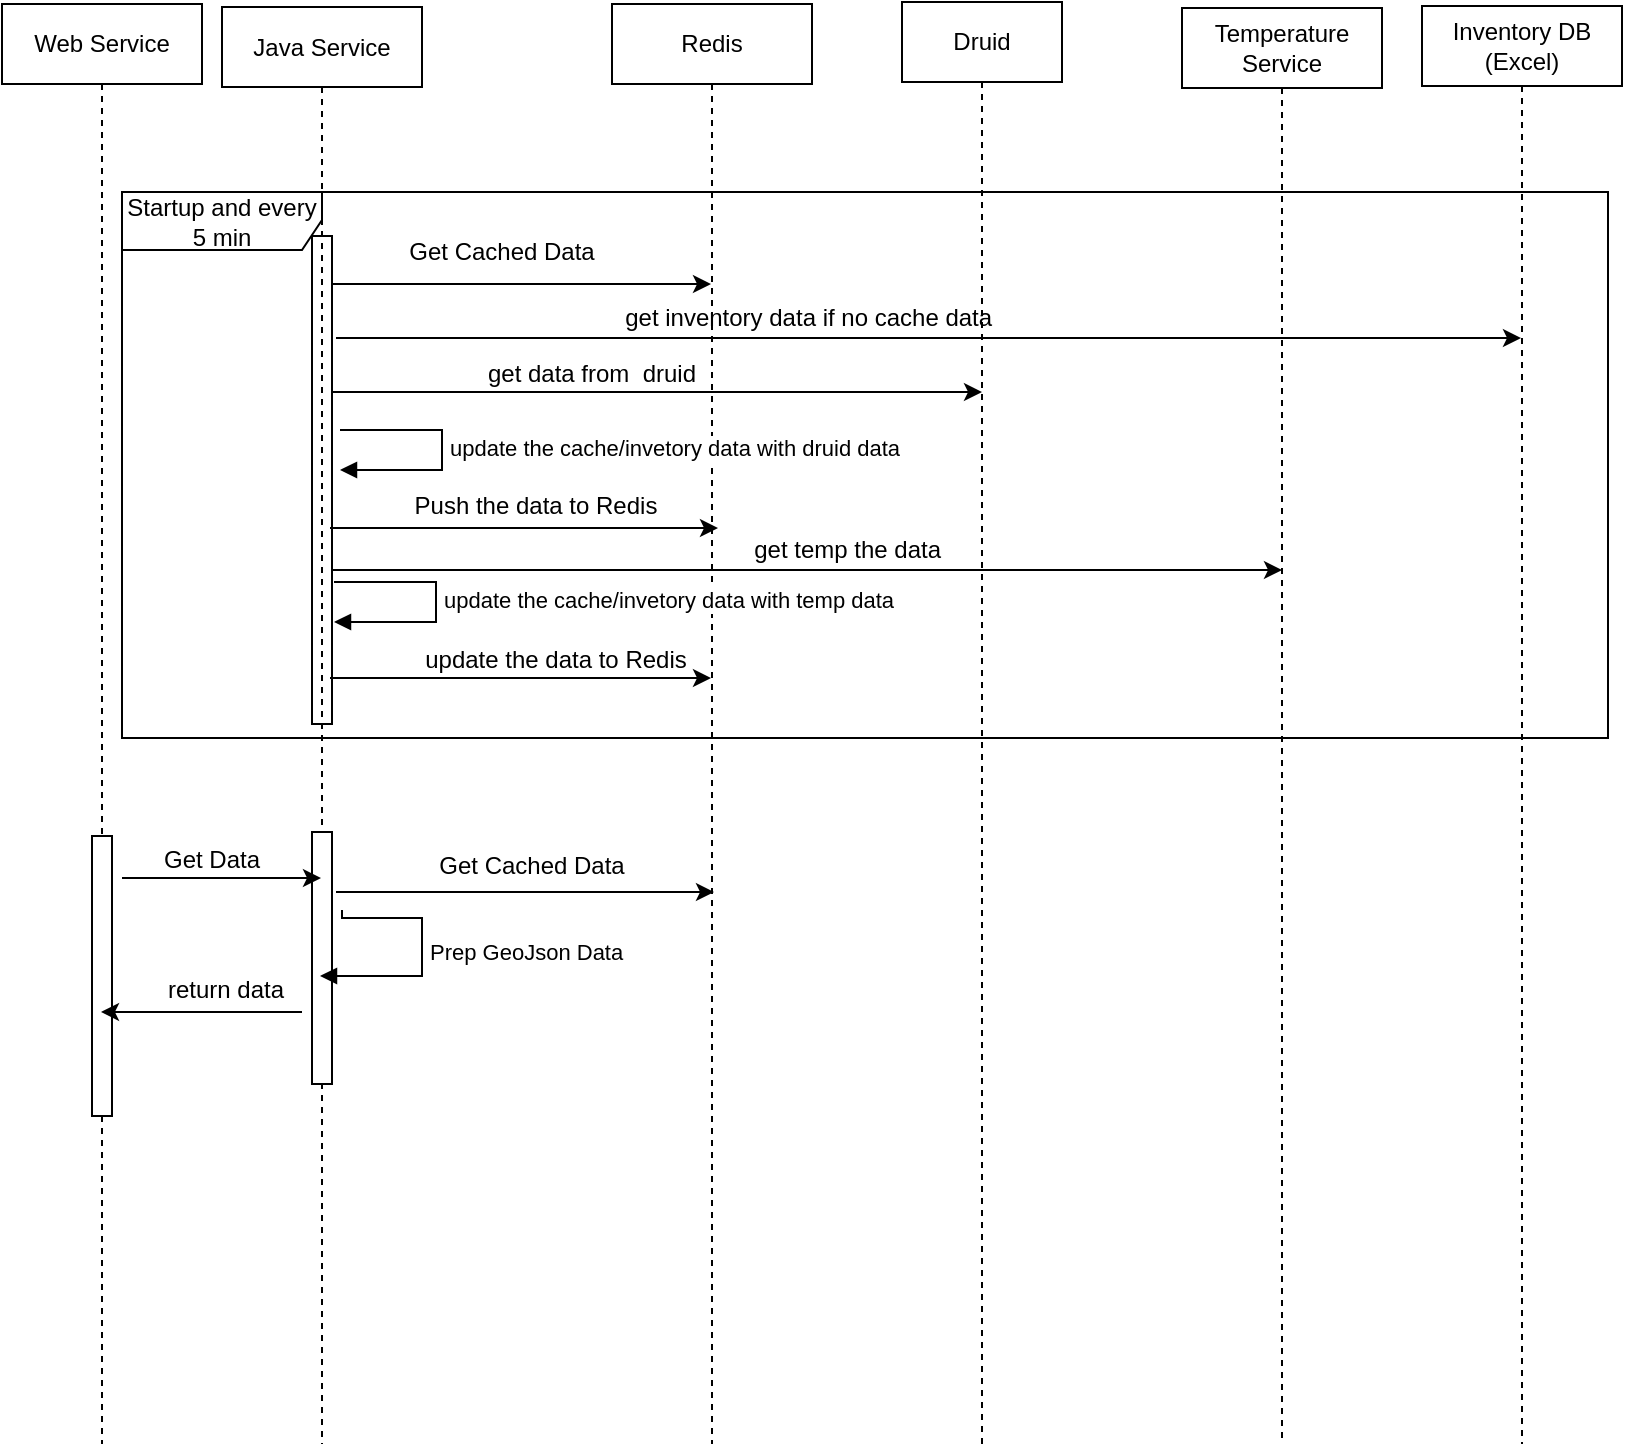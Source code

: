 <mxfile version="20.4.0" type="device"><diagram id="W7whfzbr2c6MzZp8y0cQ" name="Page-1"><mxGraphModel dx="2302" dy="1154" grid="1" gridSize="10" guides="1" tooltips="1" connect="1" arrows="1" fold="1" page="1" pageScale="1" pageWidth="850" pageHeight="1100" math="0" shadow="0"><root><mxCell id="0"/><mxCell id="1" parent="0"/><mxCell id="cD2Zjb9HG2AqWpPcZSP2-3" value="" style="endArrow=classic;html=1;rounded=0;startArrow=none;" parent="1" target="cD2Zjb9HG2AqWpPcZSP2-61" edge="1"><mxGeometry width="50" height="50" relative="1" as="geometry"><mxPoint x="185" y="300" as="sourcePoint"/><mxPoint x="660" y="300" as="targetPoint"/></mxGeometry></mxCell><mxCell id="cD2Zjb9HG2AqWpPcZSP2-5" value="" style="endArrow=classic;html=1;rounded=0;" parent="1" edge="1"><mxGeometry width="50" height="50" relative="1" as="geometry"><mxPoint x="185" y="443" as="sourcePoint"/><mxPoint x="660" y="443" as="targetPoint"/></mxGeometry></mxCell><mxCell id="cD2Zjb9HG2AqWpPcZSP2-10" value="Get Cached Data" style="text;html=1;strokeColor=none;fillColor=none;align=center;verticalAlign=middle;whiteSpace=wrap;rounded=0;" parent="1" vertex="1"><mxGeometry x="200" y="277" width="140" height="13" as="geometry"/></mxCell><mxCell id="cD2Zjb9HG2AqWpPcZSP2-17" value="" style="endArrow=none;html=1;rounded=0;" parent="1" target="cD2Zjb9HG2AqWpPcZSP2-16" edge="1"><mxGeometry width="50" height="50" relative="1" as="geometry"><mxPoint x="180" y="320" as="sourcePoint"/><mxPoint x="660" y="320" as="targetPoint"/></mxGeometry></mxCell><mxCell id="cD2Zjb9HG2AqWpPcZSP2-19" value="" style="endArrow=classic;html=1;rounded=0;" parent="1" target="cD2Zjb9HG2AqWpPcZSP2-59" edge="1"><mxGeometry width="50" height="50" relative="1" as="geometry"><mxPoint x="187" y="327" as="sourcePoint"/><mxPoint x="786.5" y="327" as="targetPoint"/></mxGeometry></mxCell><mxCell id="cD2Zjb9HG2AqWpPcZSP2-16" value="" style="html=1;points=[];perimeter=orthogonalPerimeter;" parent="1" vertex="1"><mxGeometry x="175" y="276" width="10" height="244" as="geometry"/></mxCell><mxCell id="cD2Zjb9HG2AqWpPcZSP2-20" value="get inventory data if no cache data&amp;nbsp;" style="text;html=1;strokeColor=none;fillColor=none;align=center;verticalAlign=middle;whiteSpace=wrap;rounded=0;" parent="1" vertex="1"><mxGeometry x="240" y="309" width="370" height="16" as="geometry"/></mxCell><mxCell id="cD2Zjb9HG2AqWpPcZSP2-22" value="" style="endArrow=classic;html=1;rounded=0;" parent="1" edge="1"><mxGeometry width="50" height="50" relative="1" as="geometry"><mxPoint x="185" y="354" as="sourcePoint"/><mxPoint x="510" y="354" as="targetPoint"/></mxGeometry></mxCell><mxCell id="cD2Zjb9HG2AqWpPcZSP2-27" value="Java Service" style="shape=umlLifeline;perimeter=lifelinePerimeter;whiteSpace=wrap;html=1;container=1;collapsible=0;recursiveResize=0;outlineConnect=0;" parent="1" vertex="1"><mxGeometry x="130" y="161.5" width="100" height="718.5" as="geometry"/></mxCell><mxCell id="cD2Zjb9HG2AqWpPcZSP2-23" value="get data from&amp;nbsp; druid" style="text;html=1;strokeColor=none;fillColor=none;align=center;verticalAlign=middle;whiteSpace=wrap;rounded=0;" parent="1" vertex="1"><mxGeometry x="200" y="335" width="230" height="20" as="geometry"/></mxCell><mxCell id="cD2Zjb9HG2AqWpPcZSP2-29" value="Web Service" style="shape=umlLifeline;perimeter=lifelinePerimeter;whiteSpace=wrap;html=1;container=1;collapsible=0;recursiveResize=0;outlineConnect=0;" parent="1" vertex="1"><mxGeometry x="20" y="160" width="100" height="720" as="geometry"/></mxCell><mxCell id="cD2Zjb9HG2AqWpPcZSP2-47" value="" style="html=1;points=[];perimeter=orthogonalPerimeter;" parent="cD2Zjb9HG2AqWpPcZSP2-29" vertex="1"><mxGeometry x="45" y="416" width="10" height="140" as="geometry"/></mxCell><mxCell id="cD2Zjb9HG2AqWpPcZSP2-30" value="" style="html=1;points=[];perimeter=orthogonalPerimeter;" parent="1" vertex="1"><mxGeometry x="175" y="574" width="10" height="126" as="geometry"/></mxCell><mxCell id="cD2Zjb9HG2AqWpPcZSP2-31" value="" style="endArrow=classic;html=1;rounded=0;startArrow=none;exitX=0.9;exitY=0.377;exitDx=0;exitDy=0;exitPerimeter=0;" parent="1" edge="1"><mxGeometry width="50" height="50" relative="1" as="geometry"><mxPoint x="184" y="497.007" as="sourcePoint"/><mxPoint x="374.5" y="497.007" as="targetPoint"/></mxGeometry></mxCell><mxCell id="cD2Zjb9HG2AqWpPcZSP2-52" value="" style="endArrow=classic;html=1;rounded=0;" parent="1" edge="1"><mxGeometry width="50" height="50" relative="1" as="geometry"><mxPoint x="80" y="597" as="sourcePoint"/><mxPoint x="179.5" y="597" as="targetPoint"/><Array as="points"><mxPoint x="130" y="597"/></Array></mxGeometry></mxCell><mxCell id="cD2Zjb9HG2AqWpPcZSP2-53" value="Prep GeoJson Data" style="edgeStyle=orthogonalEdgeStyle;html=1;align=left;spacingLeft=2;endArrow=block;rounded=0;" parent="1" edge="1"><mxGeometry x="-0.014" relative="1" as="geometry"><mxPoint x="190" y="613" as="sourcePoint"/><Array as="points"><mxPoint x="190" y="617"/><mxPoint x="230" y="617"/><mxPoint x="230" y="646"/></Array><mxPoint x="179" y="646" as="targetPoint"/><mxPoint as="offset"/></mxGeometry></mxCell><mxCell id="cD2Zjb9HG2AqWpPcZSP2-56" value="" style="endArrow=classic;html=1;rounded=0;" parent="1" edge="1"><mxGeometry width="50" height="50" relative="1" as="geometry"><mxPoint x="170" y="664" as="sourcePoint"/><mxPoint x="69.5" y="664" as="targetPoint"/><Array as="points"><mxPoint x="130" y="664"/></Array></mxGeometry></mxCell><mxCell id="cD2Zjb9HG2AqWpPcZSP2-57" value="Get Cached Data" style="text;html=1;strokeColor=none;fillColor=none;align=center;verticalAlign=middle;whiteSpace=wrap;rounded=0;" parent="1" vertex="1"><mxGeometry x="215" y="581" width="140" height="20" as="geometry"/></mxCell><mxCell id="cD2Zjb9HG2AqWpPcZSP2-55" value="Get Data" style="text;html=1;strokeColor=none;fillColor=none;align=center;verticalAlign=middle;whiteSpace=wrap;rounded=0;" parent="1" vertex="1"><mxGeometry x="90" y="578" width="70" height="20" as="geometry"/></mxCell><mxCell id="cD2Zjb9HG2AqWpPcZSP2-59" value="Inventory DB (Excel)" style="shape=umlLifeline;perimeter=lifelinePerimeter;whiteSpace=wrap;html=1;container=1;collapsible=0;recursiveResize=0;outlineConnect=0;" parent="1" vertex="1"><mxGeometry x="730" y="161" width="100" height="719" as="geometry"/></mxCell><mxCell id="cD2Zjb9HG2AqWpPcZSP2-28" value="Push the data to Redis" style="text;html=1;strokeColor=none;fillColor=none;align=center;verticalAlign=middle;whiteSpace=wrap;rounded=0;" parent="cD2Zjb9HG2AqWpPcZSP2-59" vertex="1"><mxGeometry x="-513" y="240" width="140" height="20" as="geometry"/></mxCell><mxCell id="cD2Zjb9HG2AqWpPcZSP2-60" value="Druid" style="shape=umlLifeline;perimeter=lifelinePerimeter;whiteSpace=wrap;html=1;container=1;collapsible=0;recursiveResize=0;outlineConnect=0;" parent="1" vertex="1"><mxGeometry x="470" y="159" width="80" height="721" as="geometry"/></mxCell><mxCell id="cD2Zjb9HG2AqWpPcZSP2-61" value="Redis" style="shape=umlLifeline;perimeter=lifelinePerimeter;whiteSpace=wrap;html=1;container=1;collapsible=0;recursiveResize=0;outlineConnect=0;" parent="1" vertex="1"><mxGeometry x="325" y="160" width="100" height="720" as="geometry"/></mxCell><mxCell id="cD2Zjb9HG2AqWpPcZSP2-65" value="Startup and every 5 min" style="shape=umlFrame;whiteSpace=wrap;html=1;width=100;height=29;" parent="1" vertex="1"><mxGeometry x="80" y="254" width="743" height="273" as="geometry"/></mxCell><mxCell id="cD2Zjb9HG2AqWpPcZSP2-66" value="update the cache/invetory data with druid data" style="edgeStyle=orthogonalEdgeStyle;html=1;align=left;spacingLeft=2;endArrow=block;rounded=0;" parent="1" edge="1"><mxGeometry x="-0.014" relative="1" as="geometry"><mxPoint x="189" y="373" as="sourcePoint"/><Array as="points"><mxPoint x="189" y="373"/><mxPoint x="240" y="373"/><mxPoint x="240" y="393"/></Array><mxPoint x="189" y="393" as="targetPoint"/><mxPoint as="offset"/></mxGeometry></mxCell><mxCell id="cD2Zjb9HG2AqWpPcZSP2-67" value="Temperature Service" style="shape=umlLifeline;perimeter=lifelinePerimeter;whiteSpace=wrap;html=1;container=1;collapsible=0;recursiveResize=0;outlineConnect=0;" parent="1" vertex="1"><mxGeometry x="610" y="162" width="100" height="718" as="geometry"/></mxCell><mxCell id="cD2Zjb9HG2AqWpPcZSP2-68" value="" style="endArrow=classic;html=1;rounded=0;" parent="1" edge="1"><mxGeometry width="50" height="50" relative="1" as="geometry"><mxPoint x="184" y="422" as="sourcePoint"/><mxPoint x="378" y="422" as="targetPoint"/></mxGeometry></mxCell><mxCell id="cD2Zjb9HG2AqWpPcZSP2-69" value="get temp the data&amp;nbsp;" style="text;html=1;strokeColor=none;fillColor=none;align=center;verticalAlign=middle;whiteSpace=wrap;rounded=0;" parent="1" vertex="1"><mxGeometry x="379" y="423" width="131" height="20" as="geometry"/></mxCell><mxCell id="cD2Zjb9HG2AqWpPcZSP2-70" value="update the cache/invetory data with temp data" style="edgeStyle=orthogonalEdgeStyle;html=1;align=left;spacingLeft=2;endArrow=block;rounded=0;" parent="1" edge="1"><mxGeometry x="-0.014" relative="1" as="geometry"><mxPoint x="186" y="449" as="sourcePoint"/><Array as="points"><mxPoint x="186" y="449"/><mxPoint x="237" y="449"/><mxPoint x="237" y="469"/></Array><mxPoint x="186" y="469" as="targetPoint"/><mxPoint as="offset"/></mxGeometry></mxCell><mxCell id="cD2Zjb9HG2AqWpPcZSP2-71" value="update the data to Redis" style="text;html=1;strokeColor=none;fillColor=none;align=center;verticalAlign=middle;whiteSpace=wrap;rounded=0;" parent="1" vertex="1"><mxGeometry x="227" y="478" width="140" height="20" as="geometry"/></mxCell><mxCell id="cD2Zjb9HG2AqWpPcZSP2-73" value="" style="endArrow=classic;html=1;rounded=0;" parent="1" edge="1"><mxGeometry width="50" height="50" relative="1" as="geometry"><mxPoint x="187" y="604" as="sourcePoint"/><mxPoint x="376" y="604" as="targetPoint"/><Array as="points"/></mxGeometry></mxCell><mxCell id="cD2Zjb9HG2AqWpPcZSP2-74" value="return data" style="text;html=1;strokeColor=none;fillColor=none;align=center;verticalAlign=middle;whiteSpace=wrap;rounded=0;" parent="1" vertex="1"><mxGeometry x="97" y="643" width="70" height="20" as="geometry"/></mxCell></root></mxGraphModel></diagram></mxfile>